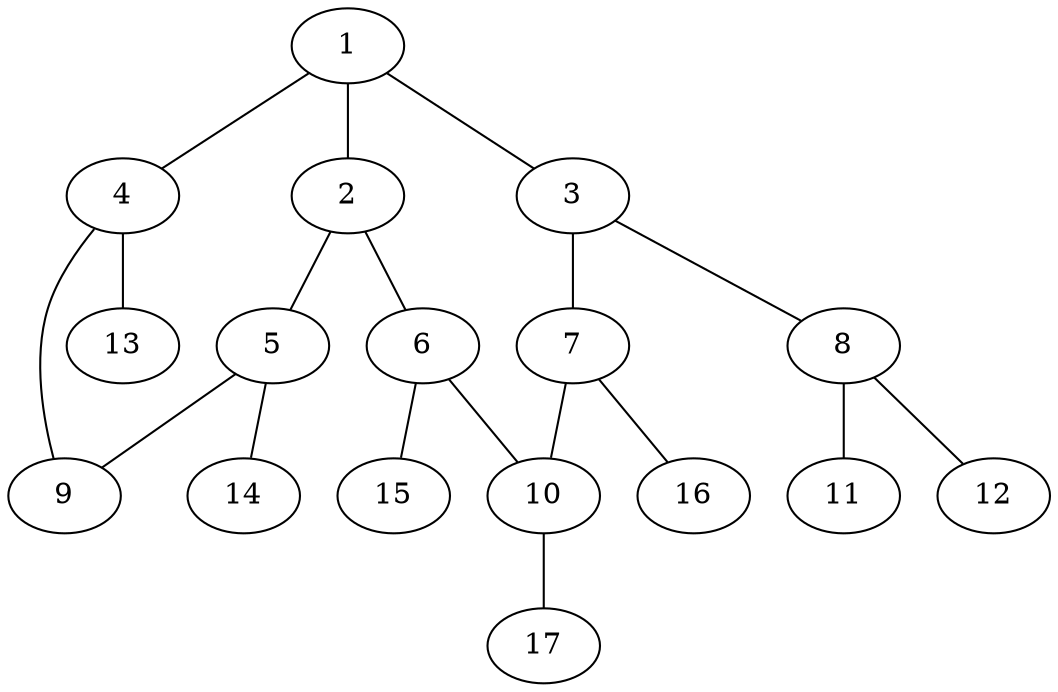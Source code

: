 graph molecule_352 {
	1	 [chem=C];
	2	 [chem=C];
	1 -- 2	 [valence=2];
	3	 [chem=C];
	1 -- 3	 [valence=1];
	4	 [chem=N];
	1 -- 4	 [valence=1];
	5	 [chem=C];
	2 -- 5	 [valence=1];
	6	 [chem=C];
	2 -- 6	 [valence=1];
	7	 [chem=C];
	3 -- 7	 [valence=2];
	8	 [chem=N];
	3 -- 8	 [valence=1];
	9	 [chem=N];
	4 -- 9	 [valence=1];
	13	 [chem=H];
	4 -- 13	 [valence=1];
	5 -- 9	 [valence=2];
	14	 [chem=H];
	5 -- 14	 [valence=1];
	10	 [chem=C];
	6 -- 10	 [valence=2];
	15	 [chem=H];
	6 -- 15	 [valence=1];
	7 -- 10	 [valence=1];
	16	 [chem=H];
	7 -- 16	 [valence=1];
	11	 [chem=O];
	8 -- 11	 [valence=2];
	12	 [chem=O];
	8 -- 12	 [valence=1];
	17	 [chem=H];
	10 -- 17	 [valence=1];
}
